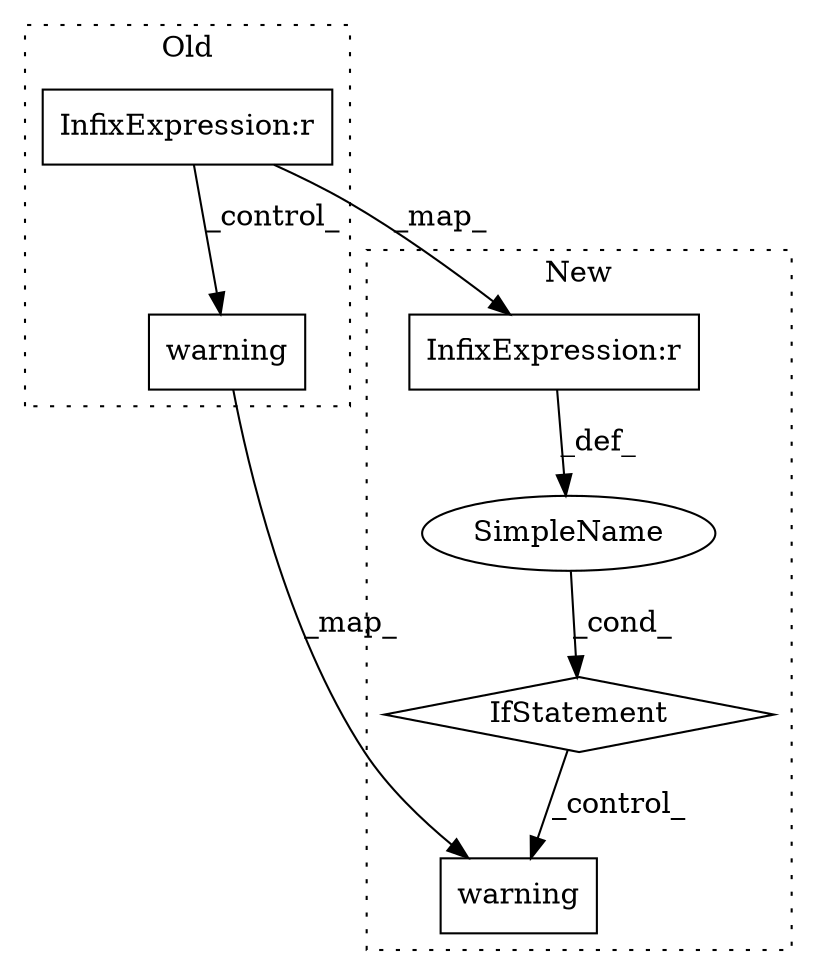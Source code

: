 digraph G {
subgraph cluster0 {
1 [label="warning" a="32" s="4390,4545" l="8,2" shape="box"];
6 [label="InfixExpression:r" a="27" s="4346" l="3" shape="box"];
label = "Old";
style="dotted";
}
subgraph cluster1 {
2 [label="warning" a="32" s="4412,4569" l="8,2" shape="box"];
3 [label="IfStatement" a="25" s="4349,4384" l="4,2" shape="diamond"];
4 [label="SimpleName" a="42" s="" l="" shape="ellipse"];
5 [label="InfixExpression:r" a="27" s="4366" l="3" shape="box"];
label = "New";
style="dotted";
}
1 -> 2 [label="_map_"];
3 -> 2 [label="_control_"];
4 -> 3 [label="_cond_"];
5 -> 4 [label="_def_"];
6 -> 5 [label="_map_"];
6 -> 1 [label="_control_"];
}